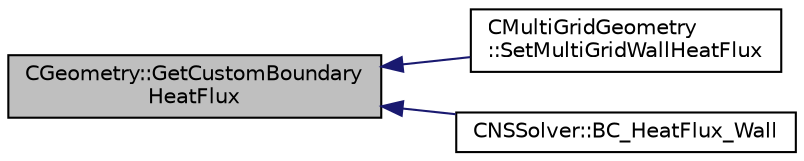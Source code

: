 digraph "CGeometry::GetCustomBoundaryHeatFlux"
{
  edge [fontname="Helvetica",fontsize="10",labelfontname="Helvetica",labelfontsize="10"];
  node [fontname="Helvetica",fontsize="10",shape=record];
  rankdir="LR";
  Node476 [label="CGeometry::GetCustomBoundary\lHeatFlux",height=0.2,width=0.4,color="black", fillcolor="grey75", style="filled", fontcolor="black"];
  Node476 -> Node477 [dir="back",color="midnightblue",fontsize="10",style="solid",fontname="Helvetica"];
  Node477 [label="CMultiGridGeometry\l::SetMultiGridWallHeatFlux",height=0.2,width=0.4,color="black", fillcolor="white", style="filled",URL="$class_c_multi_grid_geometry.html#a21b78ab1c09adca5413fb21d3e7d22e6",tooltip="Set a representative wall normal heat flux of the agglomerated control volume on a particular boundar..."];
  Node476 -> Node478 [dir="back",color="midnightblue",fontsize="10",style="solid",fontname="Helvetica"];
  Node478 [label="CNSSolver::BC_HeatFlux_Wall",height=0.2,width=0.4,color="black", fillcolor="white", style="filled",URL="$class_c_n_s_solver.html#a94ecf958fefe5b9f6135ac0e14d1ea80",tooltip="Impose a constant heat-flux condition at the wall. "];
}
